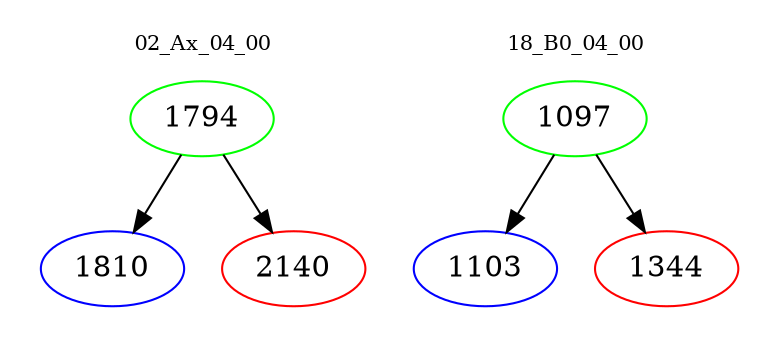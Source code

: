 digraph{
subgraph cluster_0 {
color = white
label = "02_Ax_04_00";
fontsize=10;
T0_1794 [label="1794", color="green"]
T0_1794 -> T0_1810 [color="black"]
T0_1810 [label="1810", color="blue"]
T0_1794 -> T0_2140 [color="black"]
T0_2140 [label="2140", color="red"]
}
subgraph cluster_1 {
color = white
label = "18_B0_04_00";
fontsize=10;
T1_1097 [label="1097", color="green"]
T1_1097 -> T1_1103 [color="black"]
T1_1103 [label="1103", color="blue"]
T1_1097 -> T1_1344 [color="black"]
T1_1344 [label="1344", color="red"]
}
}

